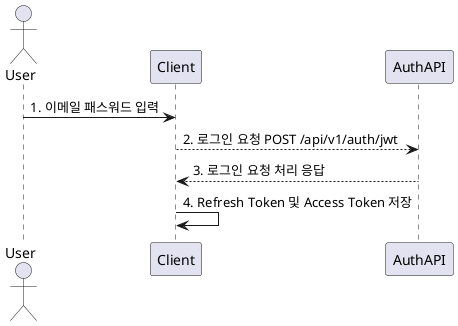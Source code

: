 @startuml
actor User

User -> Client : 1. 이메일 패스워드 입력
Client --> AuthAPI : 2. 로그인 요청 POST /api/v1/auth/jwt
AuthAPI --> Client : 3. 로그인 요청 처리 응답
Client -> Client : 4. Refresh Token 및 Access Token 저장

@enduml